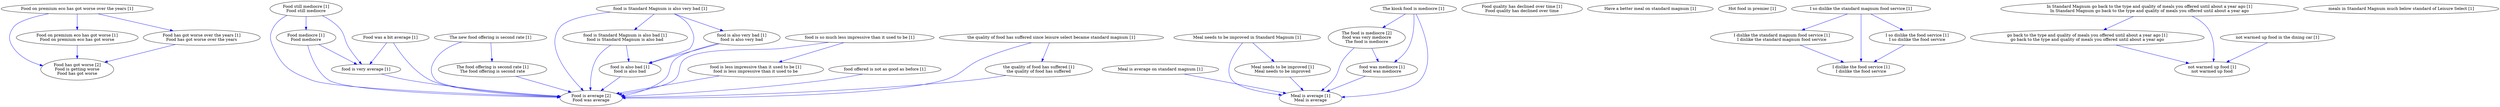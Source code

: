 digraph collapsedGraph {
"Food has got worse [2]\nFood is getting worse\nFood has got worse""Food is average [2]\nFood was average""The food is mediocre [2]\nfood was very mediocre\nThe food is mediocre""Food still mediocre [1]\nFood still mediocre""Food mediocre [1]\nFood mediocre""Food quality has declined over time [1]\nFood quality has declined over time""Food on premium eco has got worse over the years [1]""Food on premium eco has got worse [1]\nFood on premium eco has got worse""Food has got worse over the years [1]\nFood has got worse over the years""Food was a bit average [1]""Have a better meal on standard magnum [1]""Hot food in premier [1]""I so dislike the standard magnum food service [1]""I dislike the standard magnum food service [1]\nI dislike the standard magnum food service""I dislike the food service [1]\nI dislike the food service""I so dislike the food service [1]\nI so dislike the food service""In Standard Magnum go back to the type and quality of meals you offered until about a year ago [1]\nIn Standard Magnum go back to the type and quality of meals you offered until about a year ago""go back to the type and quality of meals you offered until about a year ago [1]\ngo back to the type and quality of meals you offered until about a year ago""Meal is average on standard magnum [1]""Meal is average [1]\nMeal is average""Meal needs to be improved in Standard Magnum [1]""Meal needs to be improved [1]\nMeal needs to be improved""The kiosk food is mediocre [1]""The new food offering is second rate [1]""The food offering is second rate [1]\nThe food offering is second rate""food is Standard Magnum is also very bad [1]""food is Standard Magnum is also bad [1]\nfood is Standard Magnum is also bad""food is also bad [1]\nfood is also bad""food is also very bad [1]\nfood is also very bad""food is so much less impressive than it used to be [1]""food is less impressive than it used to be [1]\nfood is less impressive than it used to be""food is very average [1]""food offered is not as good as before [1]""food was mediocre [1]\nfood was mediocre""meals in Standard Magnum much below standard of Leisure Select [1]""not warmed up food in the dining car [1]""not warmed up food [1]\nnot warmed up food""the quality of food has suffered since leisure select became standard magnum [1]""the quality of food has suffered [1]\nthe quality of food has suffered""The food is mediocre [2]\nfood was very mediocre\nThe food is mediocre" -> "Meal is average [1]\nMeal is average" [color=blue]
"The new food offering is second rate [1]" -> "Food is average [2]\nFood was average" [color=blue]
"Meal needs to be improved in Standard Magnum [1]" -> "Meal is average [1]\nMeal is average" [color=blue]
"food offered is not as good as before [1]" -> "Food is average [2]\nFood was average" [color=blue]
"the quality of food has suffered since leisure select became standard magnum [1]" -> "Food is average [2]\nFood was average" [color=blue]
"go back to the type and quality of meals you offered until about a year ago [1]\ngo back to the type and quality of meals you offered until about a year ago" -> "not warmed up food [1]\nnot warmed up food" [color=blue]
"food is so much less impressive than it used to be [1]" -> "Food is average [2]\nFood was average" [color=blue]
"food was mediocre [1]\nfood was mediocre" -> "Meal is average [1]\nMeal is average" [color=blue]
"food is also bad [1]\nfood is also bad" -> "Food is average [2]\nFood was average" [color=blue]
"Food mediocre [1]\nFood mediocre" -> "Food is average [2]\nFood was average" [color=blue]
"Food on premium eco has got worse [1]\nFood on premium eco has got worse" -> "Food has got worse [2]\nFood is getting worse\nFood has got worse" [color=blue]
"food is Standard Magnum is also very bad [1]" -> "Food is average [2]\nFood was average" [color=blue]
"The kiosk food is mediocre [1]" -> "Meal is average [1]\nMeal is average" [color=blue]
"the quality of food has suffered [1]\nthe quality of food has suffered" -> "Food is average [2]\nFood was average" [color=blue]
"The food is mediocre [2]\nfood was very mediocre\nThe food is mediocre" -> "food was mediocre [1]\nfood was mediocre" [color=blue]
"Food still mediocre [1]\nFood still mediocre" -> "Food is average [2]\nFood was average" [color=blue]
"food is Standard Magnum is also bad [1]\nfood is Standard Magnum is also bad" -> "Food is average [2]\nFood was average" [color=blue]
"food is also very bad [1]\nfood is also very bad" -> "Food is average [2]\nFood was average" [color=blue]
"food is less impressive than it used to be [1]\nfood is less impressive than it used to be" -> "Food is average [2]\nFood was average" [color=blue]
"Food was a bit average [1]" -> "food is very average [1]" [color=blue]
"Food was a bit average [1]" -> "Food is average [2]\nFood was average" [color=blue]
"The food offering is second rate [1]\nThe food offering is second rate" -> "Food is average [2]\nFood was average" [color=blue]
"In Standard Magnum go back to the type and quality of meals you offered until about a year ago [1]\nIn Standard Magnum go back to the type and quality of meals you offered until about a year ago" -> "not warmed up food [1]\nnot warmed up food" [color=blue]
"Meal needs to be improved [1]\nMeal needs to be improved" -> "Meal is average [1]\nMeal is average" [color=blue]
"Food on premium eco has got worse over the years [1]" -> "Food has got worse [2]\nFood is getting worse\nFood has got worse" [color=blue]
"Food mediocre [1]\nFood mediocre" -> "food is very average [1]" [color=blue]
"The kiosk food is mediocre [1]" -> "The food is mediocre [2]\nfood was very mediocre\nThe food is mediocre" [color=blue]
"Food still mediocre [1]\nFood still mediocre" -> "food is very average [1]" [color=blue]
"food is very average [1]" -> "Food is average [2]\nFood was average" [color=blue]
"The kiosk food is mediocre [1]" -> "food was mediocre [1]\nfood was mediocre" [color=blue]
"Food has got worse over the years [1]\nFood has got worse over the years" -> "Food has got worse [2]\nFood is getting worse\nFood has got worse" [color=blue]
"Food still mediocre [1]\nFood still mediocre" -> "Food mediocre [1]\nFood mediocre" [color=blue]
"Food on premium eco has got worse over the years [1]" -> "Food on premium eco has got worse [1]\nFood on premium eco has got worse" [color=blue]
"Food on premium eco has got worse over the years [1]" -> "Food has got worse over the years [1]\nFood has got worse over the years" [color=blue]
"I so dislike the standard magnum food service [1]" -> "I dislike the standard magnum food service [1]\nI dislike the standard magnum food service" [color=blue]
"I dislike the standard magnum food service [1]\nI dislike the standard magnum food service" -> "I dislike the food service [1]\nI dislike the food service" [color=blue]
"I so dislike the standard magnum food service [1]" -> "I so dislike the food service [1]\nI so dislike the food service" [color=blue]
"I so dislike the food service [1]\nI so dislike the food service" -> "I dislike the food service [1]\nI dislike the food service" [color=blue]
"I so dislike the standard magnum food service [1]" -> "I dislike the food service [1]\nI dislike the food service" [color=blue]
"In Standard Magnum go back to the type and quality of meals you offered until about a year ago [1]\nIn Standard Magnum go back to the type and quality of meals you offered until about a year ago" -> "go back to the type and quality of meals you offered until about a year ago [1]\ngo back to the type and quality of meals you offered until about a year ago" [color=blue]
"Meal is average on standard magnum [1]" -> "Meal is average [1]\nMeal is average" [color=blue]
"Meal needs to be improved in Standard Magnum [1]" -> "Meal needs to be improved [1]\nMeal needs to be improved" [color=blue]
"The new food offering is second rate [1]" -> "The food offering is second rate [1]\nThe food offering is second rate" [color=blue]
"food is Standard Magnum is also very bad [1]" -> "food is Standard Magnum is also bad [1]\nfood is Standard Magnum is also bad" [color=blue]
"food is Standard Magnum is also bad [1]\nfood is Standard Magnum is also bad" -> "food is also bad [1]\nfood is also bad" [color=blue]
"food is Standard Magnum is also very bad [1]" -> "food is also very bad [1]\nfood is also very bad" [color=blue]
"food is also very bad [1]\nfood is also very bad" -> "food is also bad [1]\nfood is also bad" [color=blue]
"food is Standard Magnum is also very bad [1]" -> "food is also bad [1]\nfood is also bad" [color=blue]
"food is so much less impressive than it used to be [1]" -> "food is less impressive than it used to be [1]\nfood is less impressive than it used to be" [color=blue]
"not warmed up food in the dining car [1]" -> "not warmed up food [1]\nnot warmed up food" [color=blue]
"the quality of food has suffered since leisure select became standard magnum [1]" -> "the quality of food has suffered [1]\nthe quality of food has suffered" [color=blue]
}